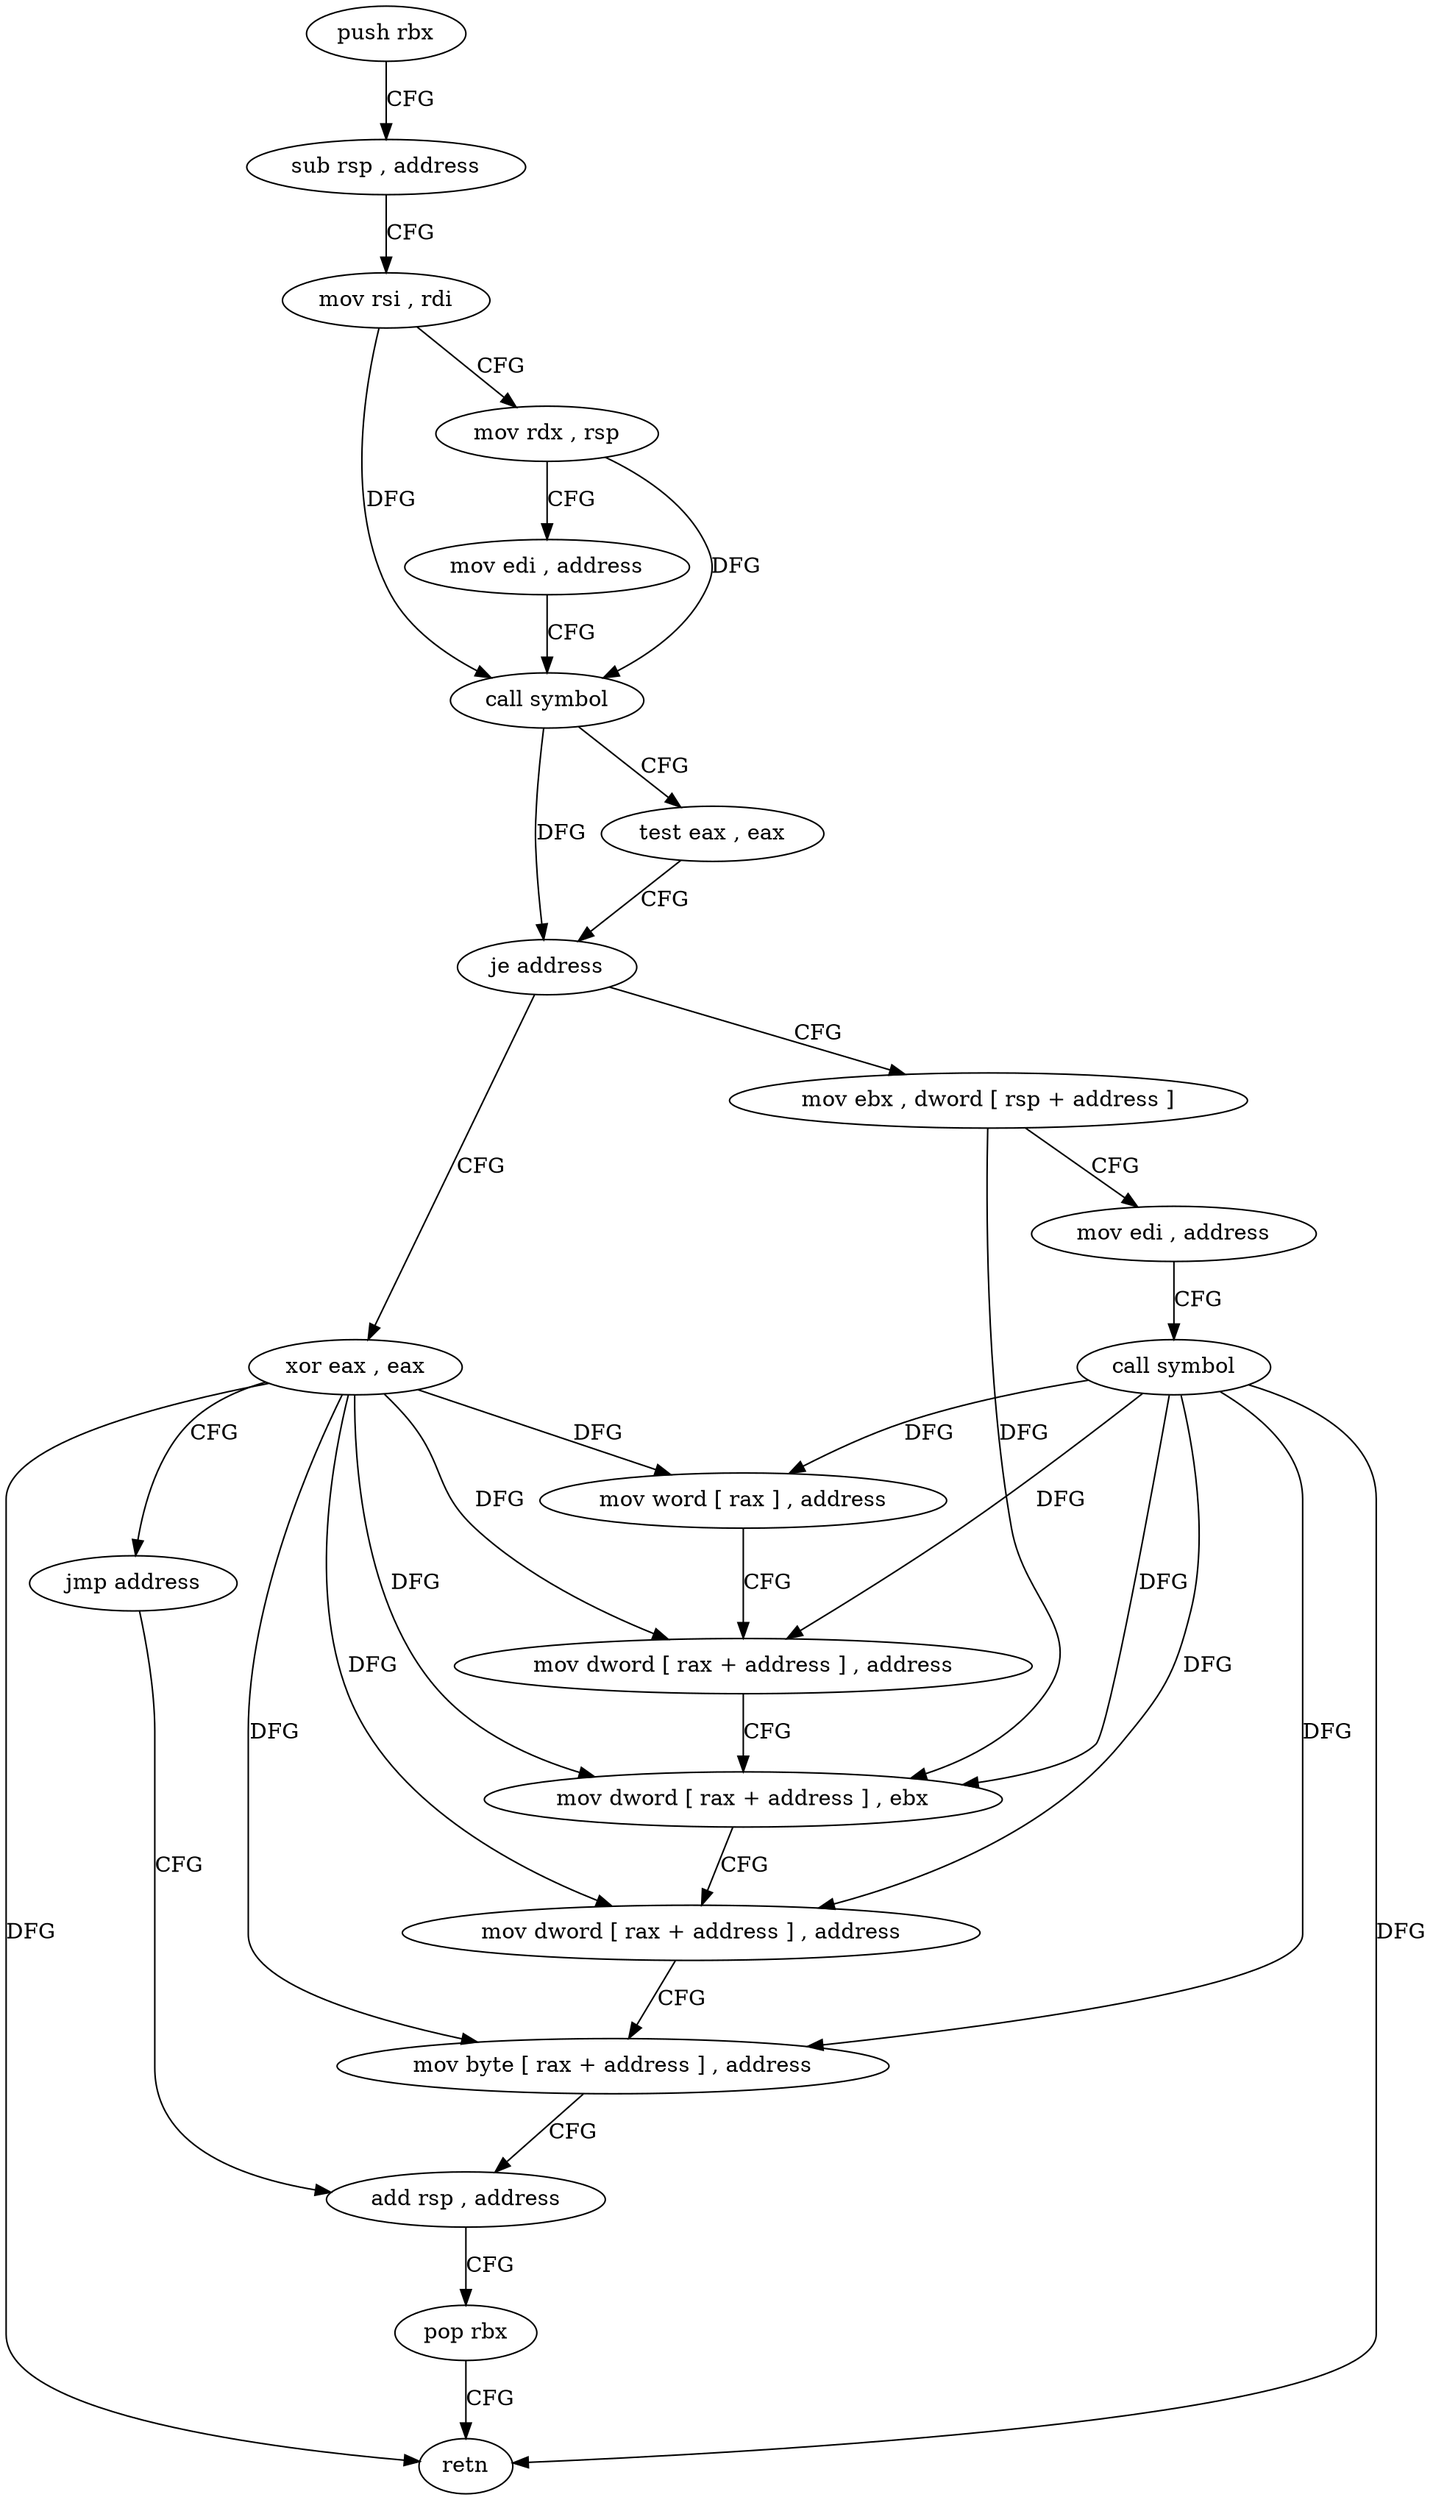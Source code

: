 digraph "func" {
"4288896" [label = "push rbx" ]
"4288897" [label = "sub rsp , address" ]
"4288904" [label = "mov rsi , rdi" ]
"4288907" [label = "mov rdx , rsp" ]
"4288910" [label = "mov edi , address" ]
"4288915" [label = "call symbol" ]
"4288920" [label = "test eax , eax" ]
"4288922" [label = "je address" ]
"4288928" [label = "mov ebx , dword [ rsp + address ]" ]
"4288924" [label = "xor eax , eax" ]
"4288932" [label = "mov edi , address" ]
"4288937" [label = "call symbol" ]
"4288942" [label = "mov word [ rax ] , address" ]
"4288947" [label = "mov dword [ rax + address ] , address" ]
"4288954" [label = "mov dword [ rax + address ] , ebx" ]
"4288957" [label = "mov dword [ rax + address ] , address" ]
"4288964" [label = "mov byte [ rax + address ] , address" ]
"4288968" [label = "add rsp , address" ]
"4288926" [label = "jmp address" ]
"4288975" [label = "pop rbx" ]
"4288976" [label = "retn" ]
"4288896" -> "4288897" [ label = "CFG" ]
"4288897" -> "4288904" [ label = "CFG" ]
"4288904" -> "4288907" [ label = "CFG" ]
"4288904" -> "4288915" [ label = "DFG" ]
"4288907" -> "4288910" [ label = "CFG" ]
"4288907" -> "4288915" [ label = "DFG" ]
"4288910" -> "4288915" [ label = "CFG" ]
"4288915" -> "4288920" [ label = "CFG" ]
"4288915" -> "4288922" [ label = "DFG" ]
"4288920" -> "4288922" [ label = "CFG" ]
"4288922" -> "4288928" [ label = "CFG" ]
"4288922" -> "4288924" [ label = "CFG" ]
"4288928" -> "4288932" [ label = "CFG" ]
"4288928" -> "4288954" [ label = "DFG" ]
"4288924" -> "4288926" [ label = "CFG" ]
"4288924" -> "4288942" [ label = "DFG" ]
"4288924" -> "4288947" [ label = "DFG" ]
"4288924" -> "4288957" [ label = "DFG" ]
"4288924" -> "4288964" [ label = "DFG" ]
"4288924" -> "4288954" [ label = "DFG" ]
"4288924" -> "4288976" [ label = "DFG" ]
"4288932" -> "4288937" [ label = "CFG" ]
"4288937" -> "4288942" [ label = "DFG" ]
"4288937" -> "4288947" [ label = "DFG" ]
"4288937" -> "4288954" [ label = "DFG" ]
"4288937" -> "4288957" [ label = "DFG" ]
"4288937" -> "4288964" [ label = "DFG" ]
"4288937" -> "4288976" [ label = "DFG" ]
"4288942" -> "4288947" [ label = "CFG" ]
"4288947" -> "4288954" [ label = "CFG" ]
"4288954" -> "4288957" [ label = "CFG" ]
"4288957" -> "4288964" [ label = "CFG" ]
"4288964" -> "4288968" [ label = "CFG" ]
"4288968" -> "4288975" [ label = "CFG" ]
"4288926" -> "4288968" [ label = "CFG" ]
"4288975" -> "4288976" [ label = "CFG" ]
}
